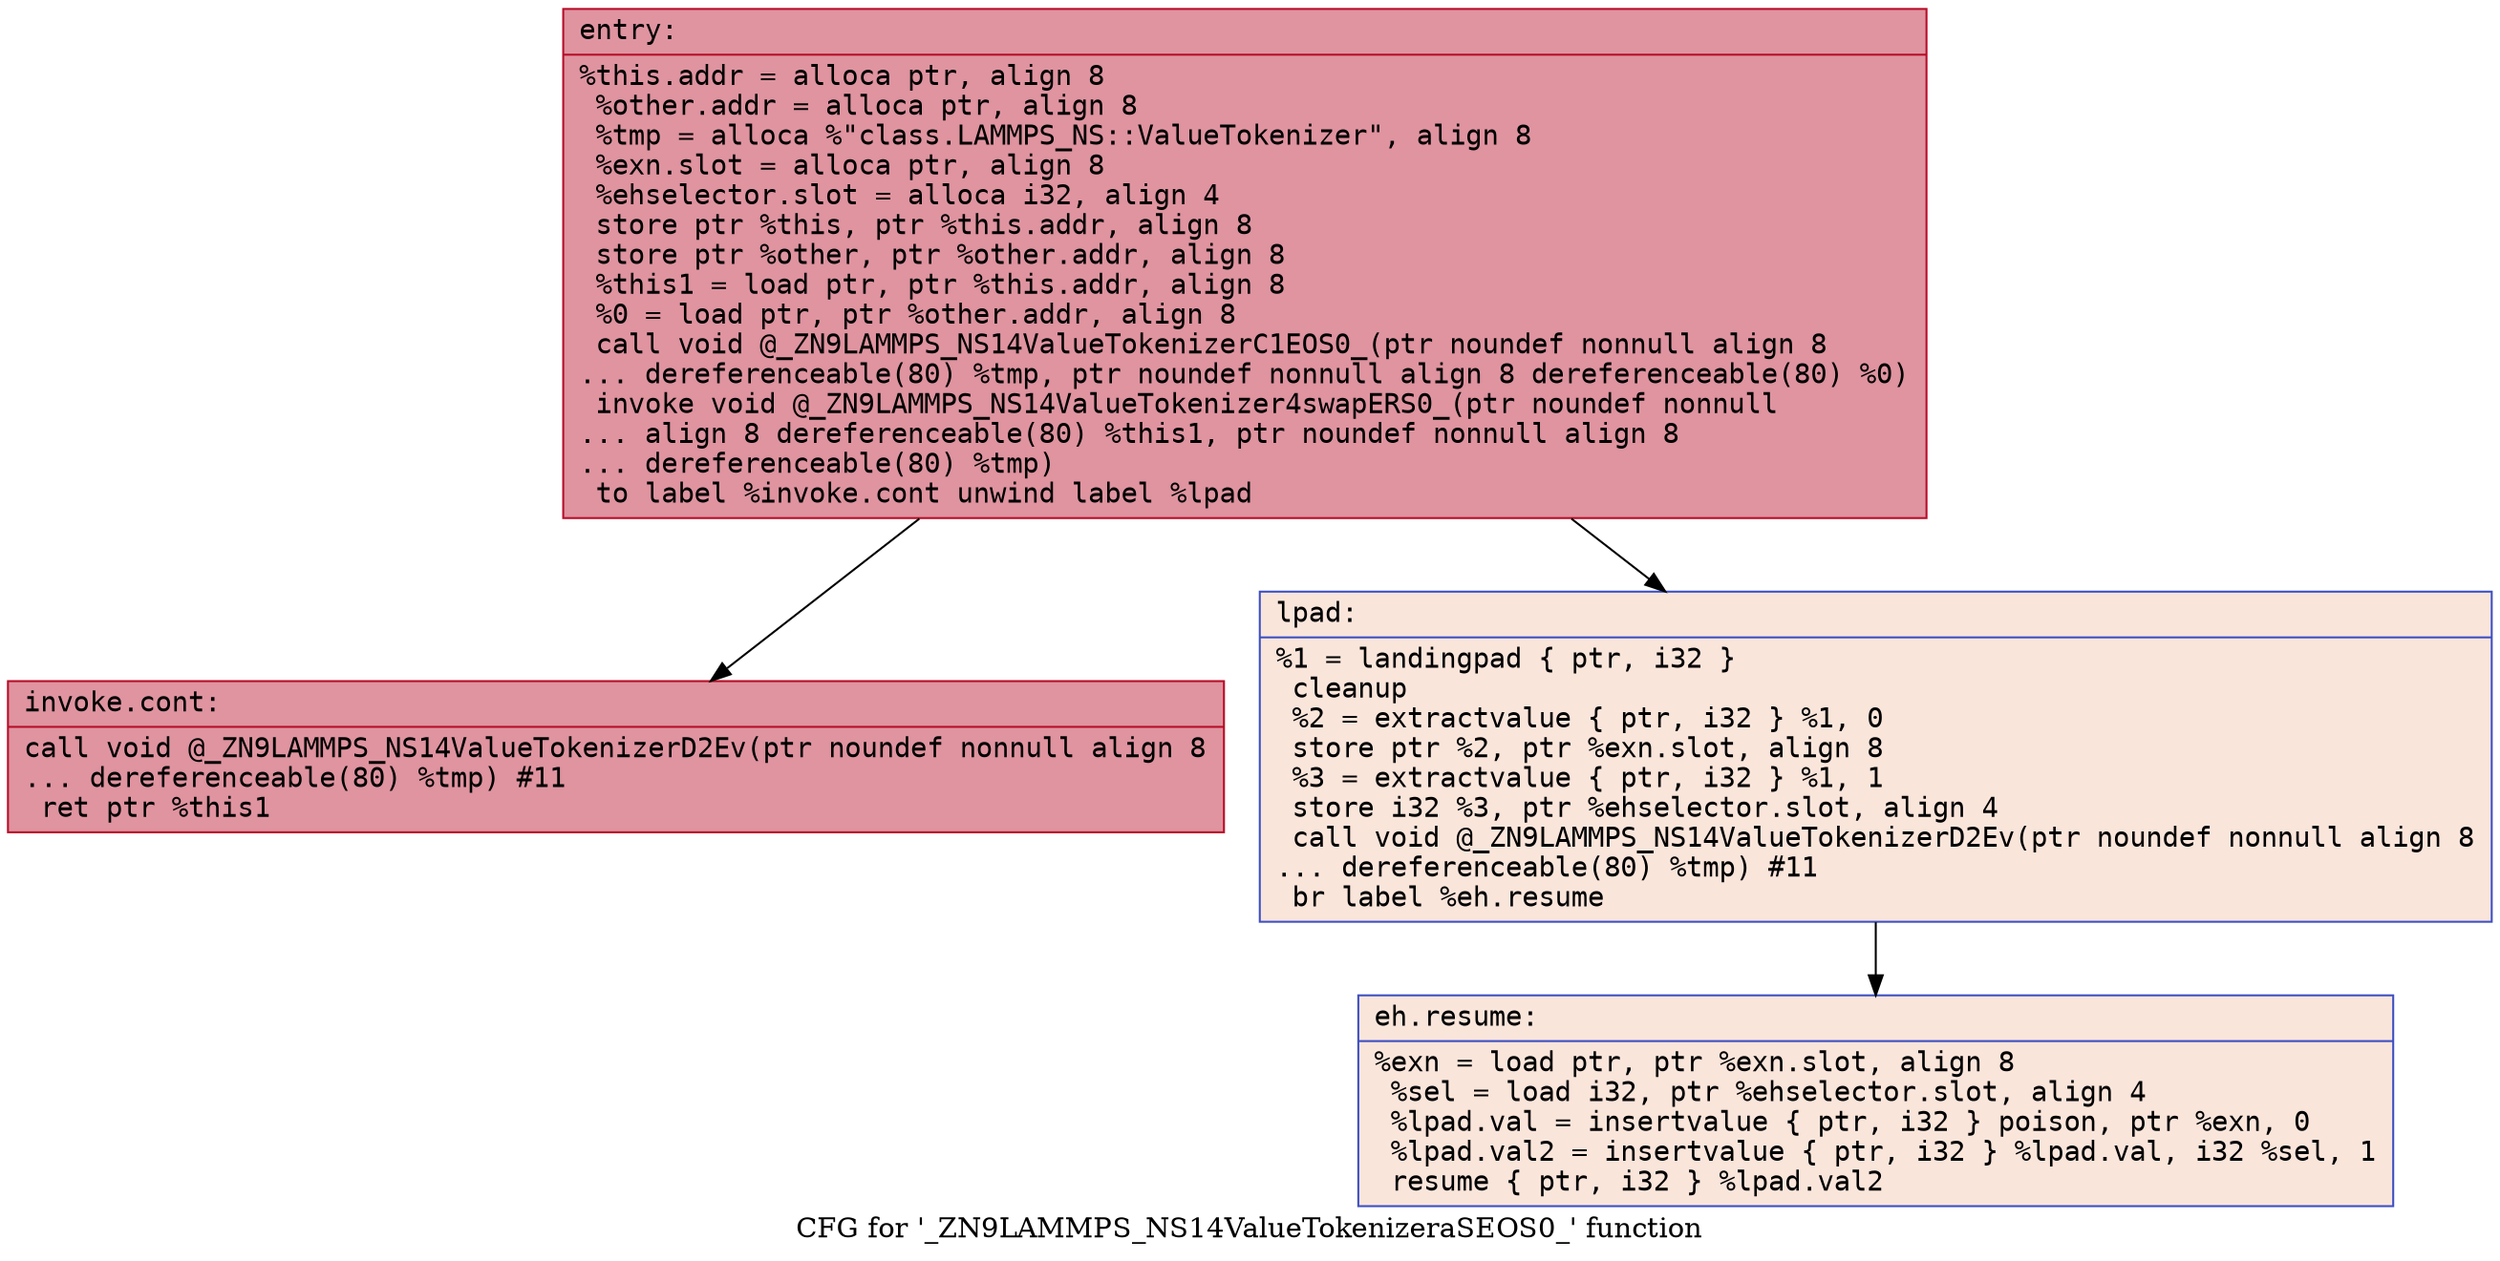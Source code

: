 digraph "CFG for '_ZN9LAMMPS_NS14ValueTokenizeraSEOS0_' function" {
	label="CFG for '_ZN9LAMMPS_NS14ValueTokenizeraSEOS0_' function";

	Node0x55ce20bde3c0 [shape=record,color="#b70d28ff", style=filled, fillcolor="#b70d2870" fontname="Courier",label="{entry:\l|  %this.addr = alloca ptr, align 8\l  %other.addr = alloca ptr, align 8\l  %tmp = alloca %\"class.LAMMPS_NS::ValueTokenizer\", align 8\l  %exn.slot = alloca ptr, align 8\l  %ehselector.slot = alloca i32, align 4\l  store ptr %this, ptr %this.addr, align 8\l  store ptr %other, ptr %other.addr, align 8\l  %this1 = load ptr, ptr %this.addr, align 8\l  %0 = load ptr, ptr %other.addr, align 8\l  call void @_ZN9LAMMPS_NS14ValueTokenizerC1EOS0_(ptr noundef nonnull align 8\l... dereferenceable(80) %tmp, ptr noundef nonnull align 8 dereferenceable(80) %0)\l  invoke void @_ZN9LAMMPS_NS14ValueTokenizer4swapERS0_(ptr noundef nonnull\l... align 8 dereferenceable(80) %this1, ptr noundef nonnull align 8\l... dereferenceable(80) %tmp)\l          to label %invoke.cont unwind label %lpad\l}"];
	Node0x55ce20bde3c0 -> Node0x55ce20bdeb60[tooltip="entry -> invoke.cont\nProbability 100.00%" ];
	Node0x55ce20bde3c0 -> Node0x55ce20bdebb0[tooltip="entry -> lpad\nProbability 0.00%" ];
	Node0x55ce20bdeb60 [shape=record,color="#b70d28ff", style=filled, fillcolor="#b70d2870" fontname="Courier",label="{invoke.cont:\l|  call void @_ZN9LAMMPS_NS14ValueTokenizerD2Ev(ptr noundef nonnull align 8\l... dereferenceable(80) %tmp) #11\l  ret ptr %this1\l}"];
	Node0x55ce20bdebb0 [shape=record,color="#3d50c3ff", style=filled, fillcolor="#f4c5ad70" fontname="Courier",label="{lpad:\l|  %1 = landingpad \{ ptr, i32 \}\l          cleanup\l  %2 = extractvalue \{ ptr, i32 \} %1, 0\l  store ptr %2, ptr %exn.slot, align 8\l  %3 = extractvalue \{ ptr, i32 \} %1, 1\l  store i32 %3, ptr %ehselector.slot, align 4\l  call void @_ZN9LAMMPS_NS14ValueTokenizerD2Ev(ptr noundef nonnull align 8\l... dereferenceable(80) %tmp) #11\l  br label %eh.resume\l}"];
	Node0x55ce20bdebb0 -> Node0x55ce20bdf330[tooltip="lpad -> eh.resume\nProbability 100.00%" ];
	Node0x55ce20bdf330 [shape=record,color="#3d50c3ff", style=filled, fillcolor="#f4c5ad70" fontname="Courier",label="{eh.resume:\l|  %exn = load ptr, ptr %exn.slot, align 8\l  %sel = load i32, ptr %ehselector.slot, align 4\l  %lpad.val = insertvalue \{ ptr, i32 \} poison, ptr %exn, 0\l  %lpad.val2 = insertvalue \{ ptr, i32 \} %lpad.val, i32 %sel, 1\l  resume \{ ptr, i32 \} %lpad.val2\l}"];
}
